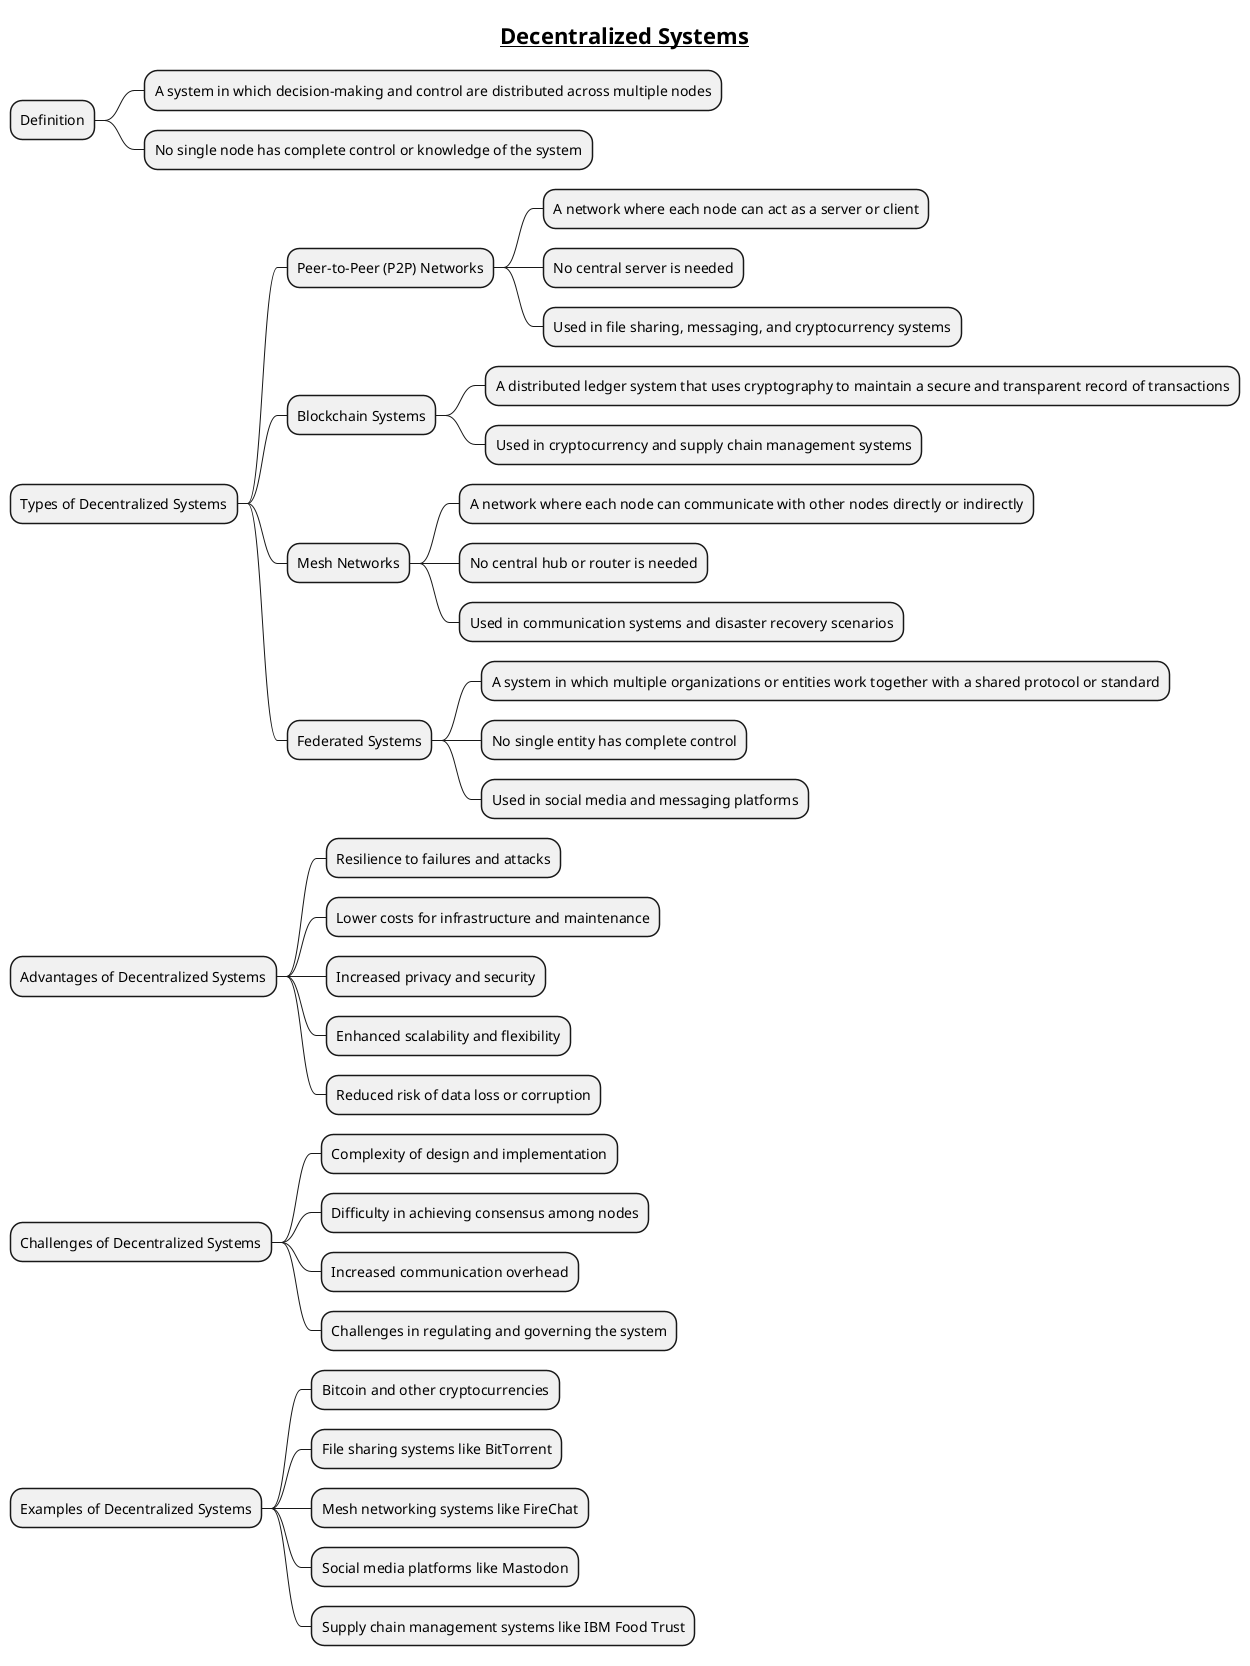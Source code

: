
@startmindmap
title =__Decentralized Systems__

* Definition
** A system in which decision-making and control are distributed across multiple nodes
** No single node has complete control or knowledge of the system

* Types of Decentralized Systems
** Peer-to-Peer (P2P) Networks
*** A network where each node can act as a server or client
*** No central server is needed
*** Used in file sharing, messaging, and cryptocurrency systems
** Blockchain Systems
*** A distributed ledger system that uses cryptography to maintain a secure and transparent record of transactions
*** Used in cryptocurrency and supply chain management systems
** Mesh Networks
*** A network where each node can communicate with other nodes directly or indirectly
*** No central hub or router is needed
*** Used in communication systems and disaster recovery scenarios
** Federated Systems
*** A system in which multiple organizations or entities work together with a shared protocol or standard
*** No single entity has complete control
*** Used in social media and messaging platforms

* Advantages of Decentralized Systems
** Resilience to failures and attacks
** Lower costs for infrastructure and maintenance
** Increased privacy and security
** Enhanced scalability and flexibility
** Reduced risk of data loss or corruption

* Challenges of Decentralized Systems
** Complexity of design and implementation
** Difficulty in achieving consensus among nodes
** Increased communication overhead
** Challenges in regulating and governing the system

* Examples of Decentralized Systems
** Bitcoin and other cryptocurrencies
** File sharing systems like BitTorrent
** Mesh networking systems like FireChat
** Social media platforms like Mastodon
** Supply chain management systems like IBM Food Trust
@endmindmap